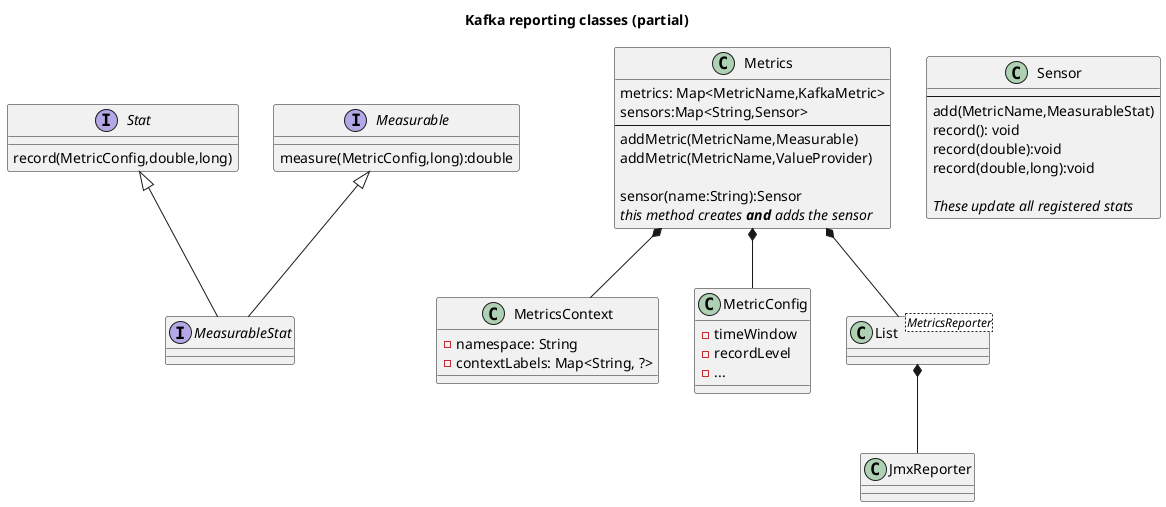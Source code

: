 @startuml
'https://plantuml.com/class-diagram

title Kafka reporting classes (partial)

interface Stat {
    record(MetricConfig,double,long)
}

interface Measurable {
    measure(MetricConfig,long):double
}

Interface MeasurableStat

Measurable <|-- MeasurableStat
Stat <|-- MeasurableStat

class Metrics {
    metrics: Map<MetricName,KafkaMetric>
    sensors:Map<String,Sensor>
    ---
    addMetric(MetricName,Measurable)
    addMetric(MetricName,ValueProvider)

    sensor(name:String):Sensor
    <i>this method creates <b>and</b> adds the sensor</i>
}

class Sensor {
    ---
    add(MetricName,MeasurableStat)
    record(): void
    record(double):void
    record(double,long):void

    <i>These update all registered stats</i>
}

class MetricsContext {
    - namespace: String
    - contextLabels: Map<String, ?>
}
class MetricConfig {
    - timeWindow
    - recordLevel
    - ...
}

class List<MetricsReporter>
List *-- JmxReporter

Metrics *-- MetricsContext
Metrics *-- MetricConfig
Metrics *-- List

@enduml